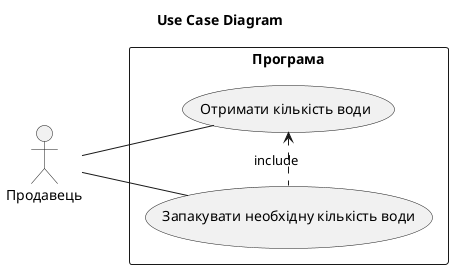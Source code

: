 @startuml

title Use Case Diagram

left to right direction

actor Продавець
rectangle "Програма" {
    usecase (Запакувати необхідну кількість води)
    usecase (Отримати кількість води)
    
    Продавець -- (Запакувати необхідну кількість води)
    Продавець -- (Отримати кількість води)
    (Отримати кількість води) <. (Запакувати необхідну кількість води) : include
}

@enduml

